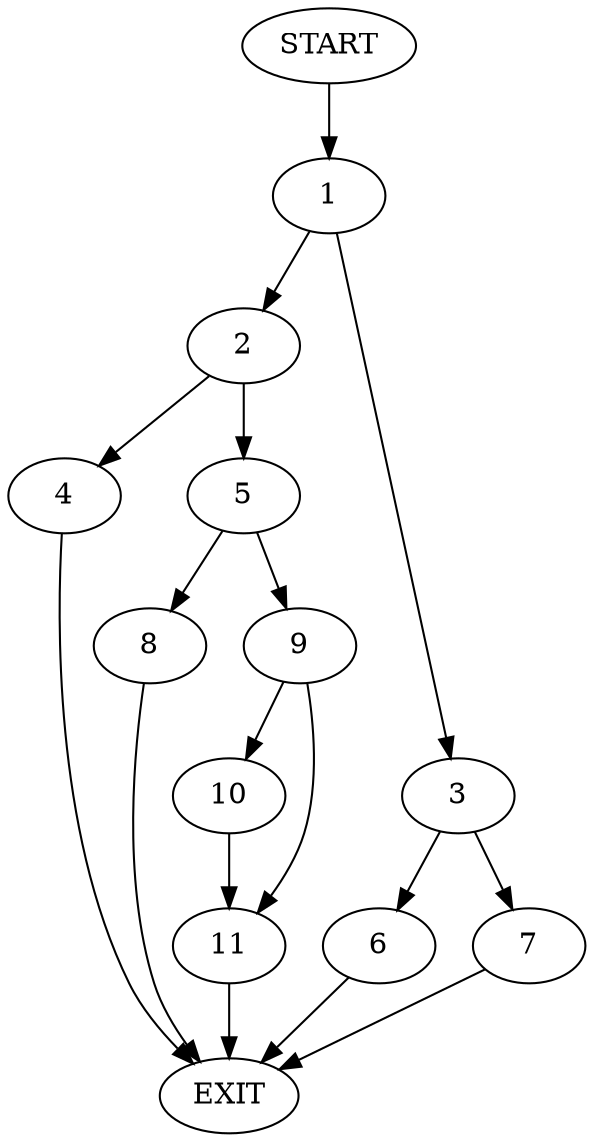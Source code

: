 digraph {
0 [label="START"]
12 [label="EXIT"]
0 -> 1
1 -> 2
1 -> 3
2 -> 4
2 -> 5
3 -> 6
3 -> 7
7 -> 12
6 -> 12
5 -> 8
5 -> 9
4 -> 12
9 -> 10
9 -> 11
8 -> 12
10 -> 11
11 -> 12
}
